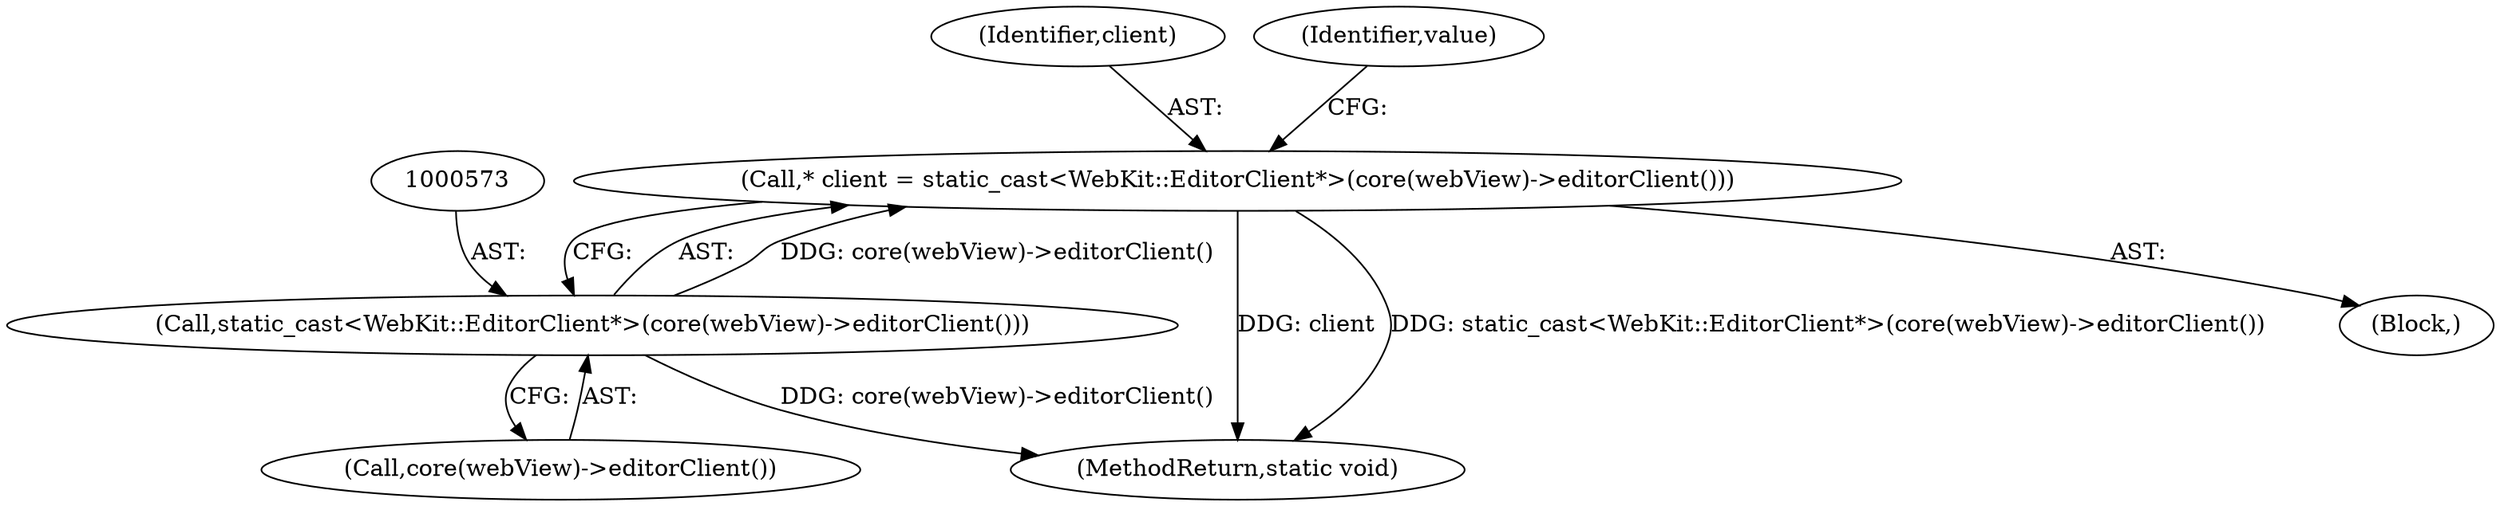digraph "0_Chrome_5a2de6455f565783c73e53eae2c8b953e7d48520@pointer" {
"1000570" [label="(Call,* client = static_cast<WebKit::EditorClient*>(core(webView)->editorClient()))"];
"1000572" [label="(Call,static_cast<WebKit::EditorClient*>(core(webView)->editorClient()))"];
"1000570" [label="(Call,* client = static_cast<WebKit::EditorClient*>(core(webView)->editorClient()))"];
"1000571" [label="(Identifier,client)"];
"1000574" [label="(Call,core(webView)->editorClient())"];
"1000572" [label="(Call,static_cast<WebKit::EditorClient*>(core(webView)->editorClient()))"];
"1000578" [label="(Identifier,value)"];
"1000602" [label="(MethodReturn,static void)"];
"1000568" [label="(Block,)"];
"1000570" -> "1000568"  [label="AST: "];
"1000570" -> "1000572"  [label="CFG: "];
"1000571" -> "1000570"  [label="AST: "];
"1000572" -> "1000570"  [label="AST: "];
"1000578" -> "1000570"  [label="CFG: "];
"1000570" -> "1000602"  [label="DDG: client"];
"1000570" -> "1000602"  [label="DDG: static_cast<WebKit::EditorClient*>(core(webView)->editorClient())"];
"1000572" -> "1000570"  [label="DDG: core(webView)->editorClient()"];
"1000572" -> "1000574"  [label="CFG: "];
"1000573" -> "1000572"  [label="AST: "];
"1000574" -> "1000572"  [label="AST: "];
"1000572" -> "1000602"  [label="DDG: core(webView)->editorClient()"];
}
